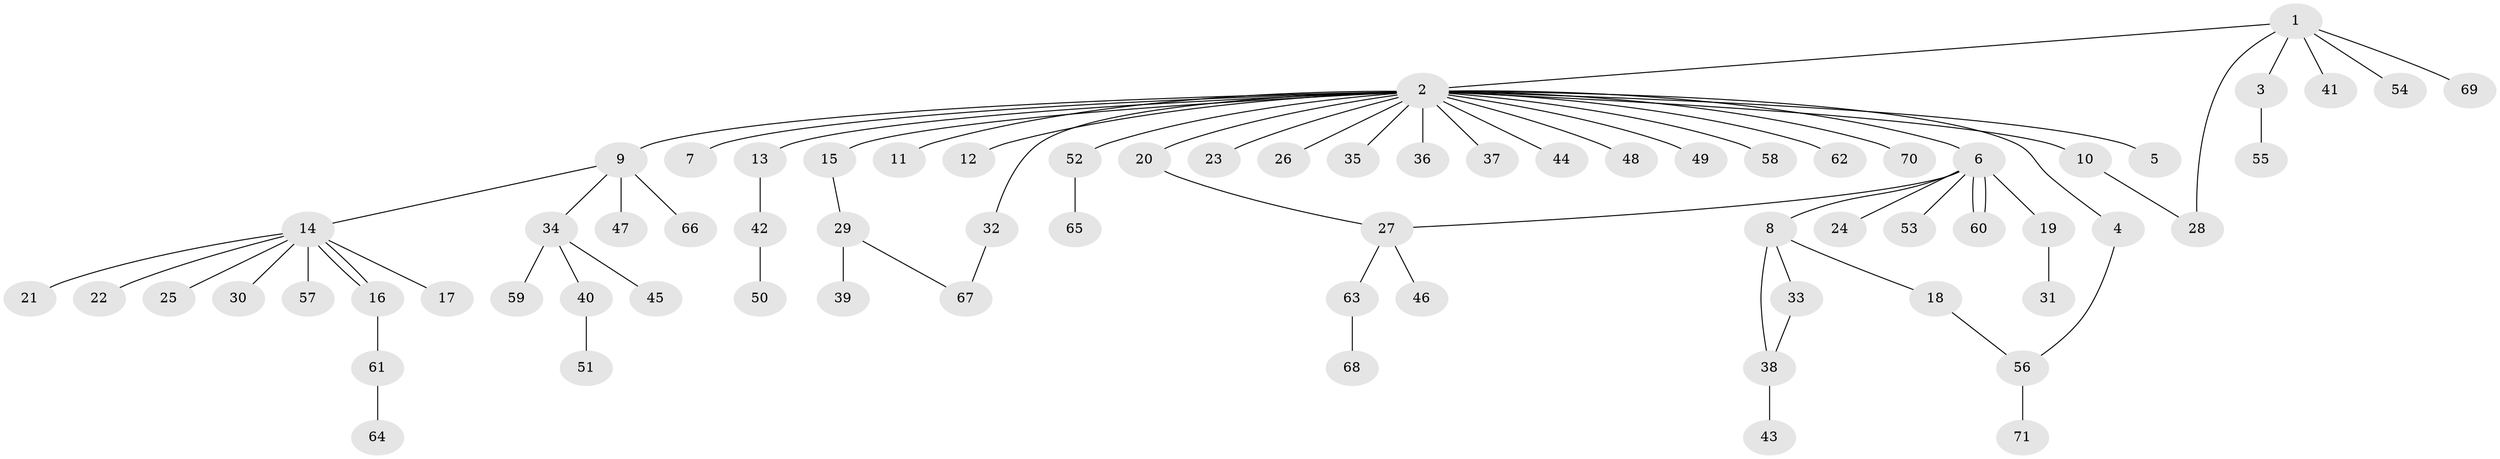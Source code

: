 // Generated by graph-tools (version 1.1) at 2025/35/03/09/25 02:35:47]
// undirected, 71 vertices, 77 edges
graph export_dot {
graph [start="1"]
  node [color=gray90,style=filled];
  1;
  2;
  3;
  4;
  5;
  6;
  7;
  8;
  9;
  10;
  11;
  12;
  13;
  14;
  15;
  16;
  17;
  18;
  19;
  20;
  21;
  22;
  23;
  24;
  25;
  26;
  27;
  28;
  29;
  30;
  31;
  32;
  33;
  34;
  35;
  36;
  37;
  38;
  39;
  40;
  41;
  42;
  43;
  44;
  45;
  46;
  47;
  48;
  49;
  50;
  51;
  52;
  53;
  54;
  55;
  56;
  57;
  58;
  59;
  60;
  61;
  62;
  63;
  64;
  65;
  66;
  67;
  68;
  69;
  70;
  71;
  1 -- 2;
  1 -- 3;
  1 -- 28;
  1 -- 41;
  1 -- 54;
  1 -- 69;
  2 -- 4;
  2 -- 5;
  2 -- 6;
  2 -- 7;
  2 -- 9;
  2 -- 10;
  2 -- 11;
  2 -- 12;
  2 -- 13;
  2 -- 15;
  2 -- 20;
  2 -- 23;
  2 -- 26;
  2 -- 32;
  2 -- 35;
  2 -- 36;
  2 -- 37;
  2 -- 44;
  2 -- 48;
  2 -- 49;
  2 -- 52;
  2 -- 58;
  2 -- 62;
  2 -- 70;
  3 -- 55;
  4 -- 56;
  6 -- 8;
  6 -- 19;
  6 -- 24;
  6 -- 27;
  6 -- 53;
  6 -- 60;
  6 -- 60;
  8 -- 18;
  8 -- 33;
  8 -- 38;
  9 -- 14;
  9 -- 34;
  9 -- 47;
  9 -- 66;
  10 -- 28;
  13 -- 42;
  14 -- 16;
  14 -- 16;
  14 -- 17;
  14 -- 21;
  14 -- 22;
  14 -- 25;
  14 -- 30;
  14 -- 57;
  15 -- 29;
  16 -- 61;
  18 -- 56;
  19 -- 31;
  20 -- 27;
  27 -- 46;
  27 -- 63;
  29 -- 39;
  29 -- 67;
  32 -- 67;
  33 -- 38;
  34 -- 40;
  34 -- 45;
  34 -- 59;
  38 -- 43;
  40 -- 51;
  42 -- 50;
  52 -- 65;
  56 -- 71;
  61 -- 64;
  63 -- 68;
}
